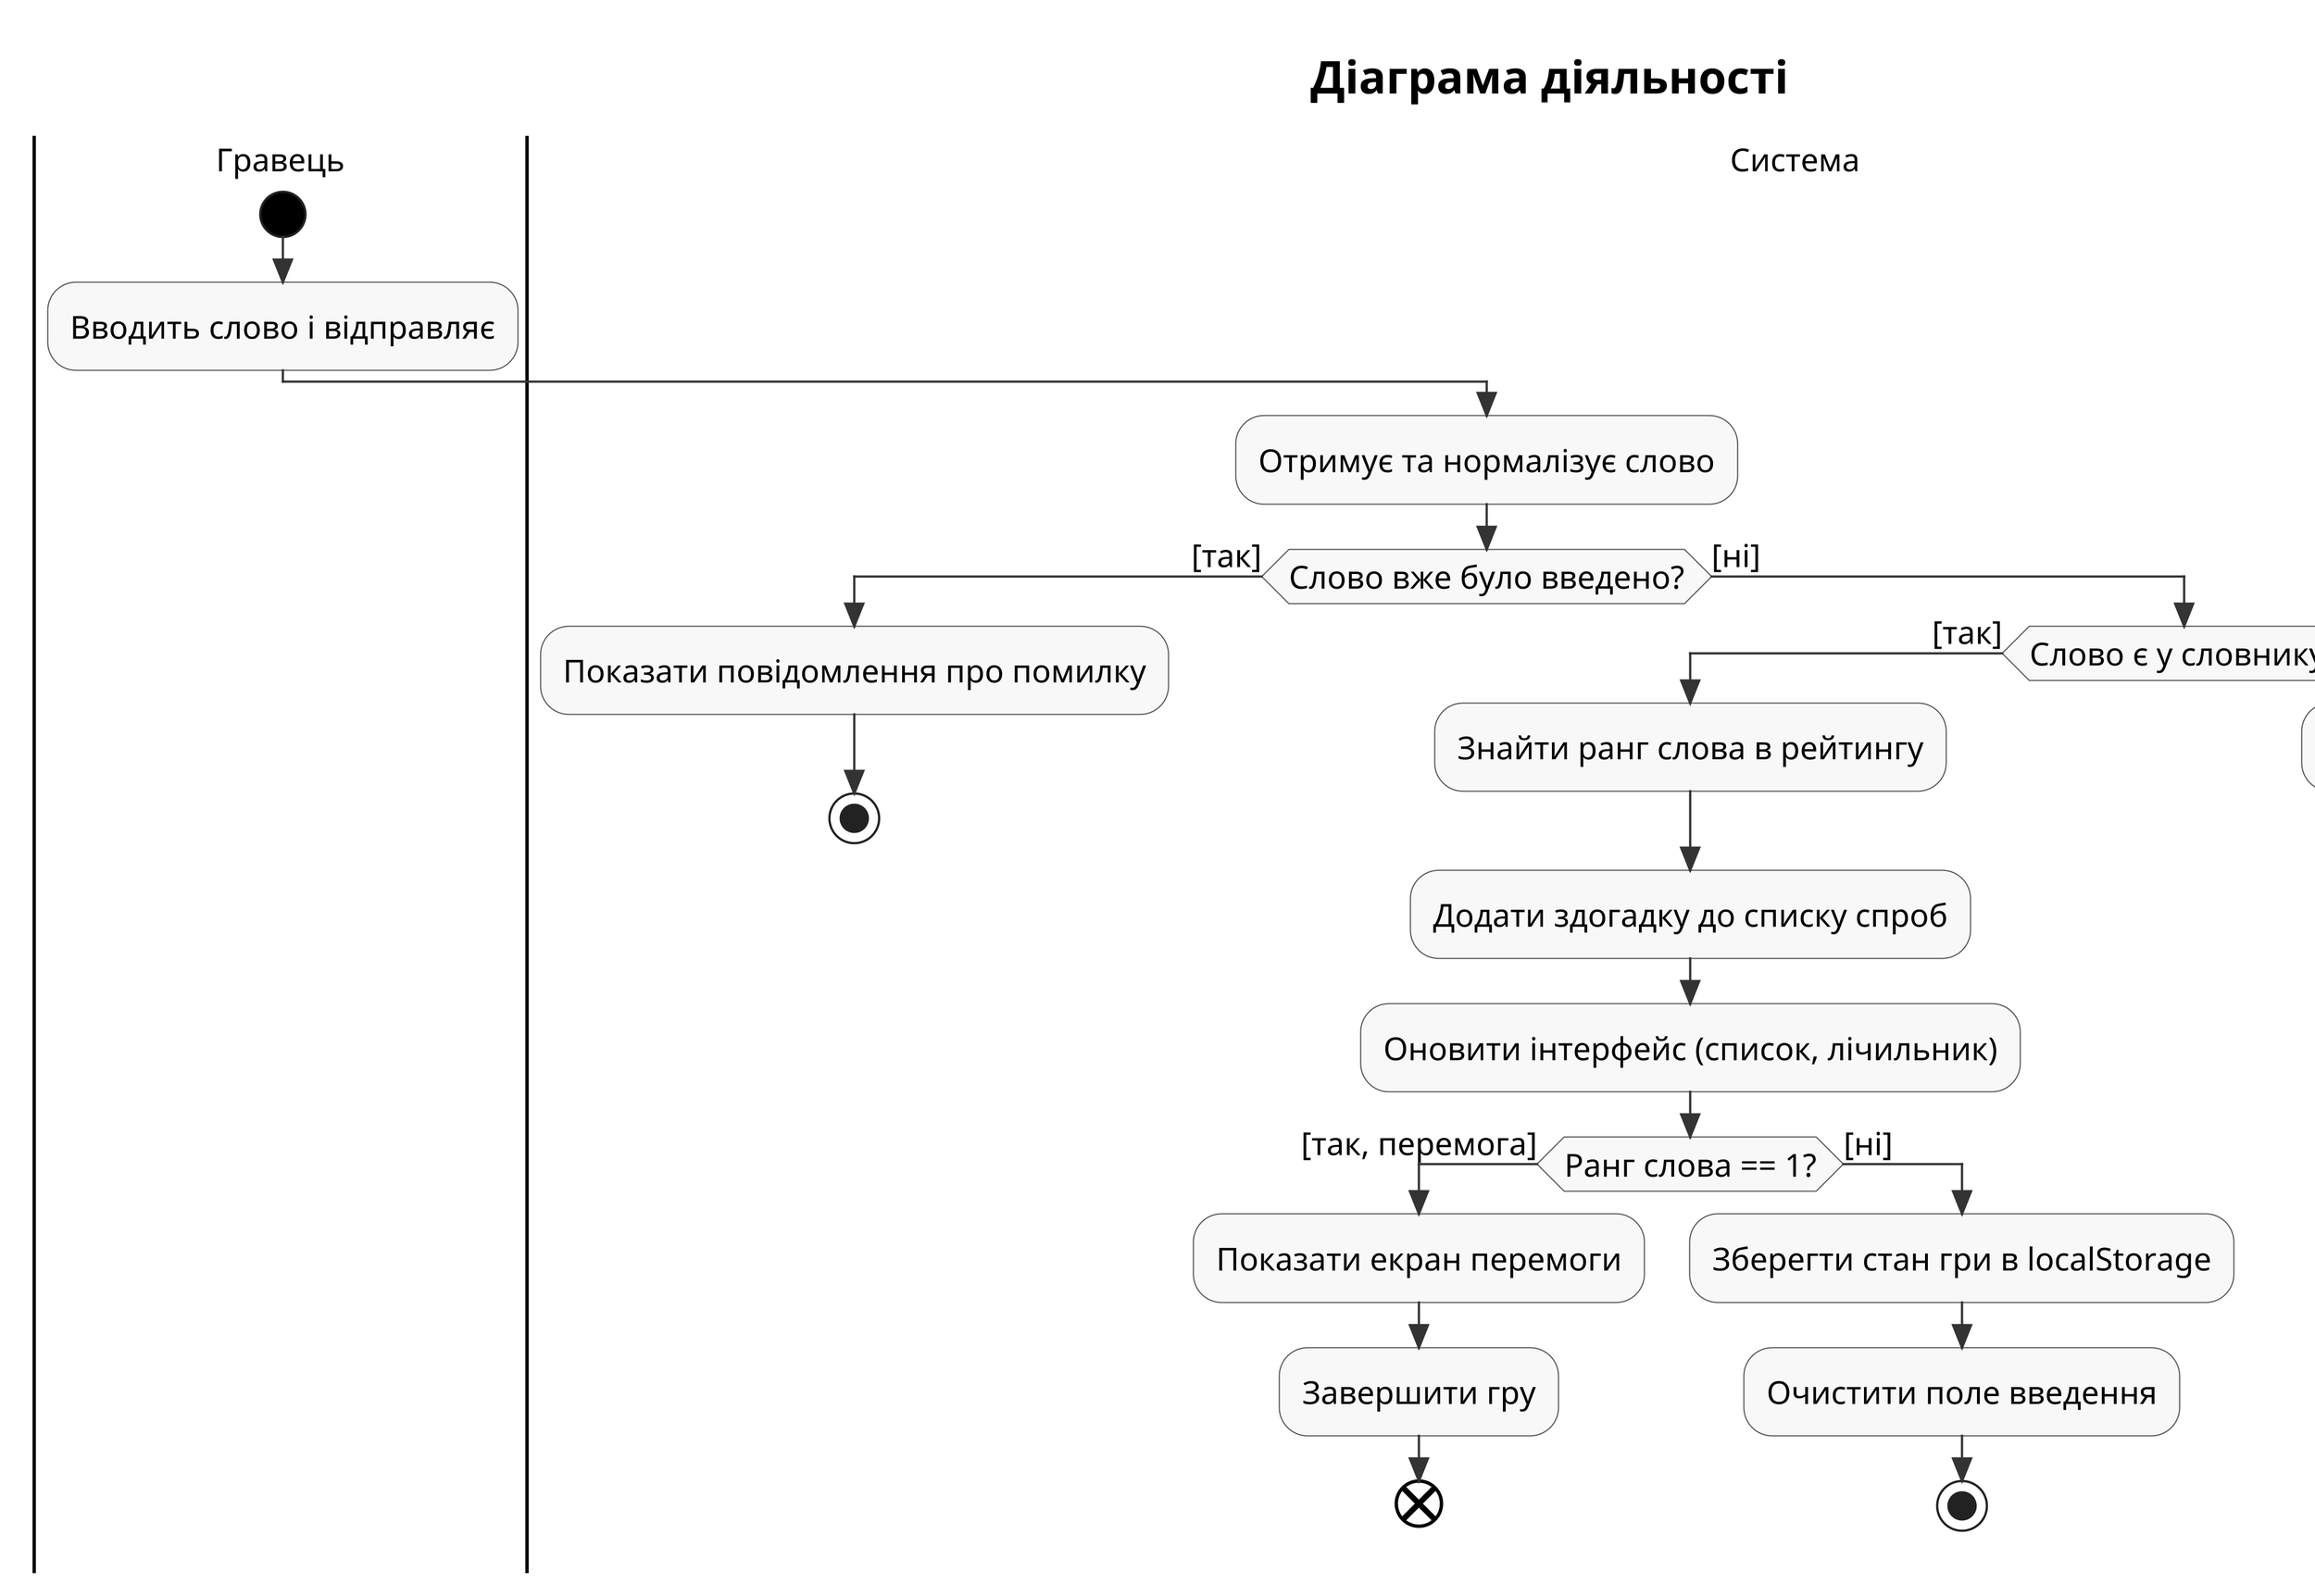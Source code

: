@startuml
' --- Формальний стиль "IBM" для діаграми діяльності ---
skinparam style strictuml
skinparam backgroundColor #FFFFFF
skinparam shadowing false

skinparam defaultFontName "Segoe UI", "Arial", sans-serif
skinparam defaultFontSize 14
skinparam titleFontSize 20
scale 4

skinparam activity {
    StartColor #000000
    EndColor #000000
    BackgroundColor #F8F8F8
    BorderColor #555555
    ArrowColor #333333
}
skinparam partition {
    BorderColor #AAAAAA
    BackgroundColor #FFFFFF
    HeaderBackgroundColor #E0E0E0
}
skinparam diamond {
    BackgroundColor #FFFFFF
    BorderColor #555555
}
' --- Кінець налаштувань стилю ---

title Діаграма діяльності

|Гравець|
start
:Вводить слово і відправляє;

|Система|
:Отримує та нормалізує слово;

if (Слово вже було введено?) then ([так])
  :Показати повідомлення про помилку;
  stop
else ([ні])
  if (Слово є у словнику?) then ([так])
    :Знайти ранг слова в рейтингу;
    :Додати здогадку до списку спроб;
    :Оновити інтерфейс (список, лічильник);

    if (Ранг слова == 1?) then ([так, перемога])
      :Показати екран перемоги;
      :Завершити гру;
      end
    else ([ні])
      :Зберегти стан гри в localStorage;
      :Очистити поле введення;
      stop
    endif
  else ([ні])
    :Показати повідомлення "Слово не знайдено";
    stop
  endif
endif

@enduml